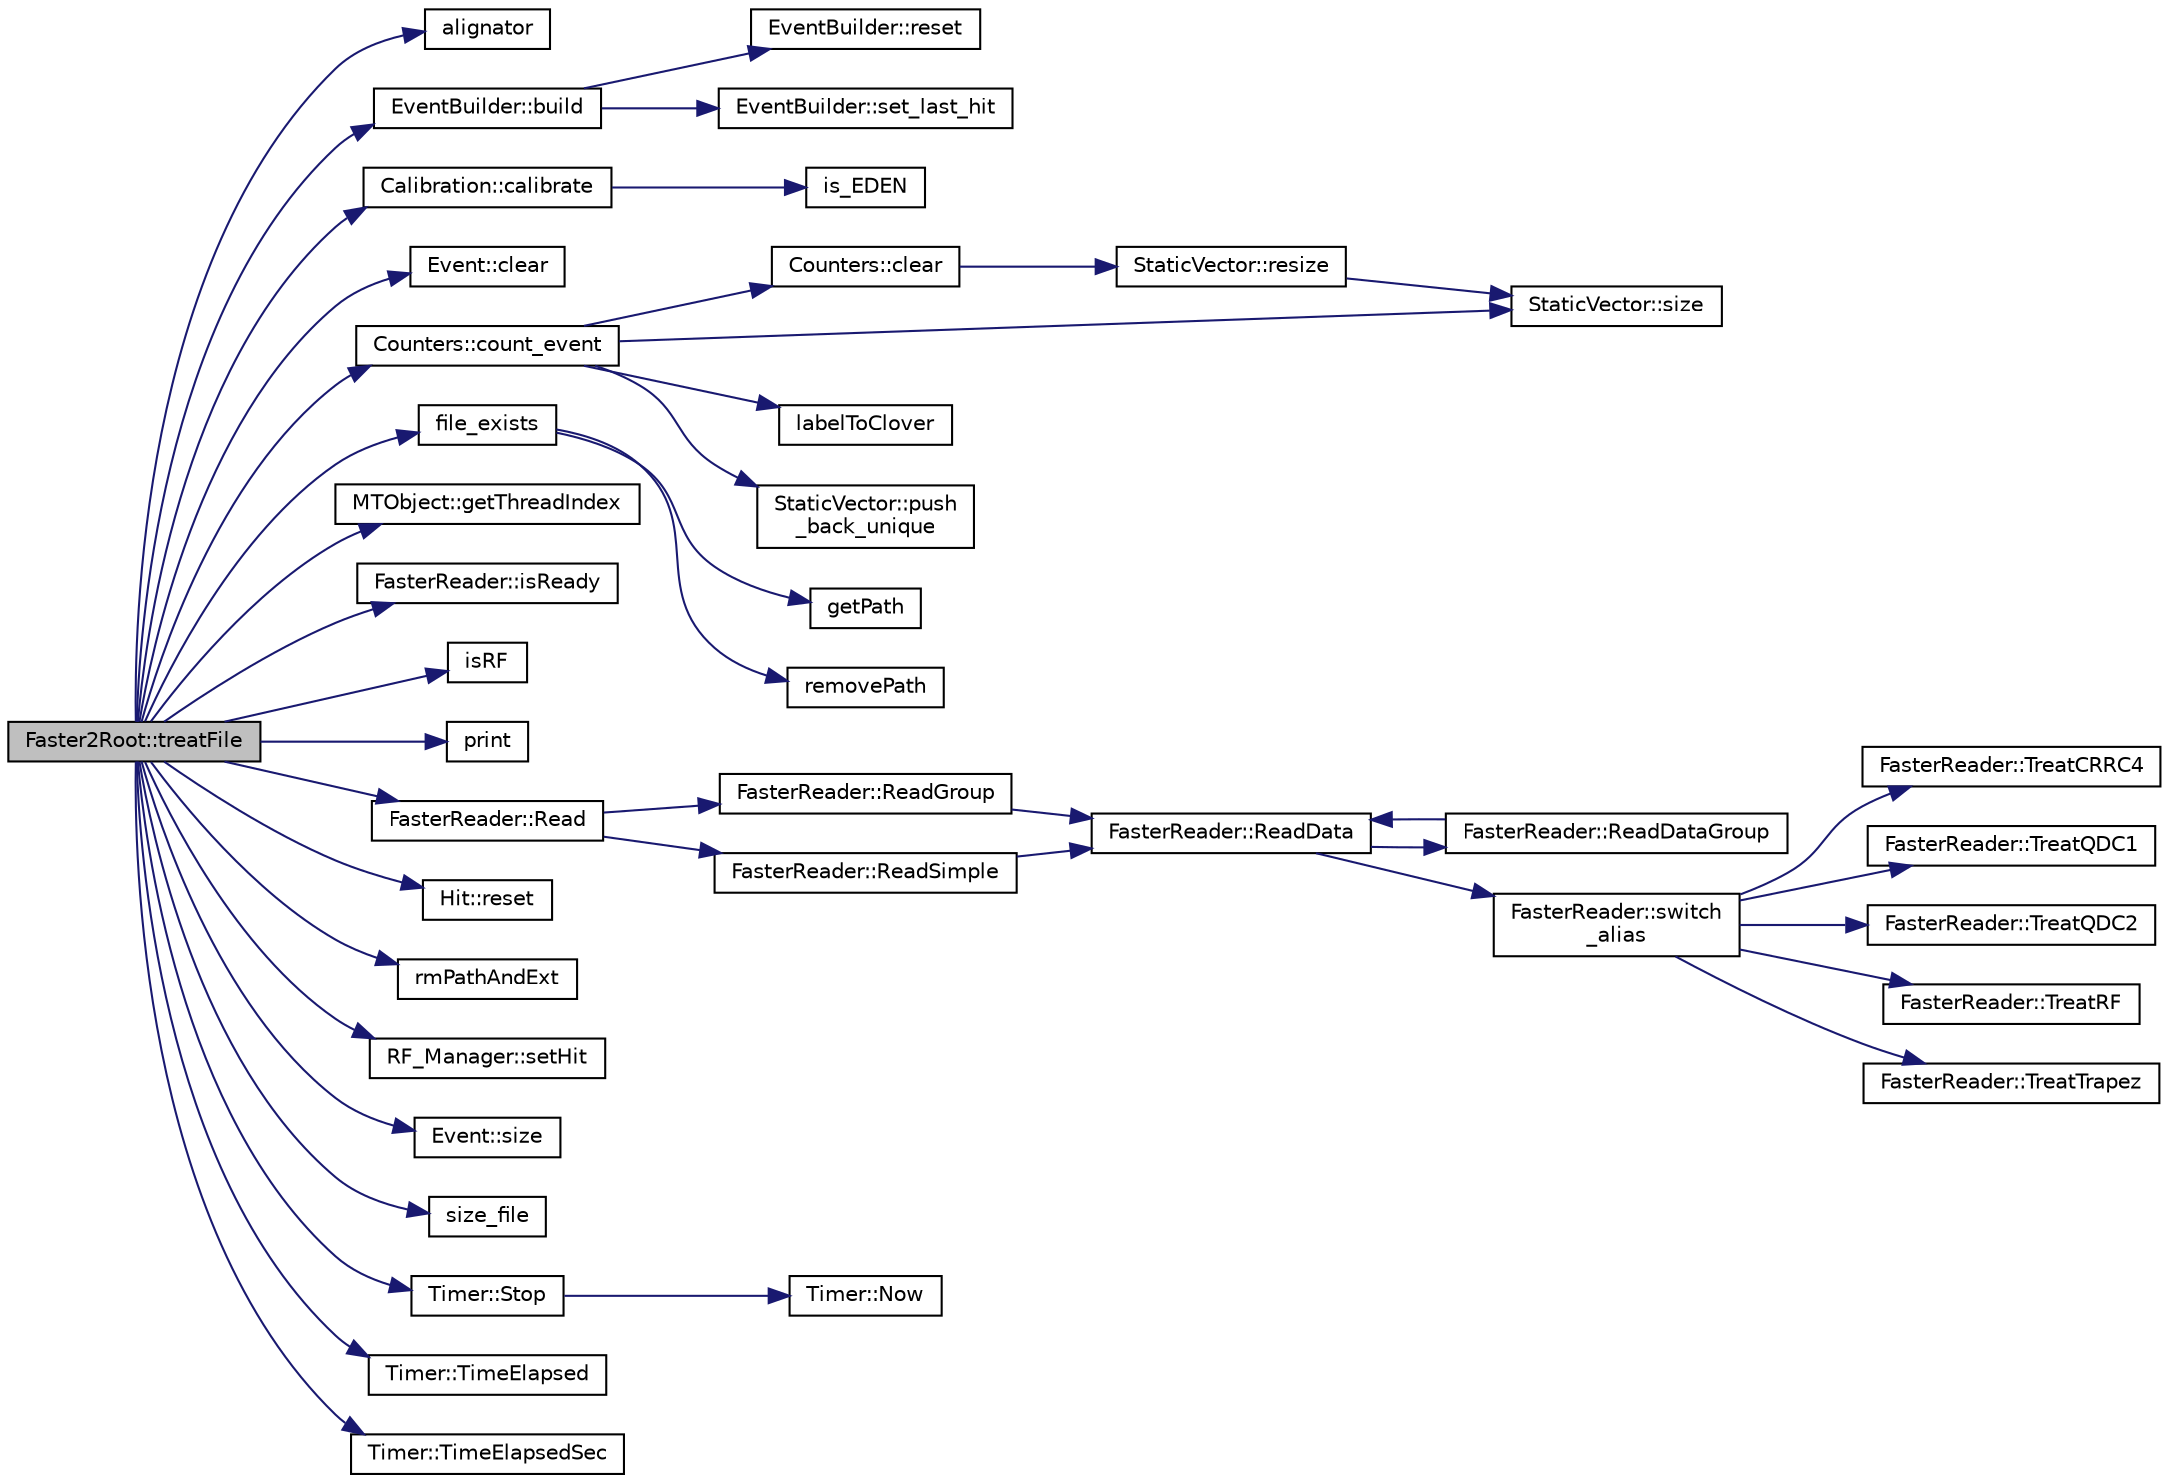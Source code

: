 digraph "Faster2Root::treatFile"
{
 // LATEX_PDF_SIZE
  edge [fontname="Helvetica",fontsize="10",labelfontname="Helvetica",labelfontsize="10"];
  node [fontname="Helvetica",fontsize="10",shape=record];
  rankdir="LR";
  Node1 [label="Faster2Root::treatFile",height=0.2,width=0.4,color="black", fillcolor="grey75", style="filled", fontcolor="black",tooltip=" "];
  Node1 -> Node2 [color="midnightblue",fontsize="10",style="solid",fontname="Helvetica"];
  Node2 [label="alignator",height=0.2,width=0.4,color="black", fillcolor="white", style="filled",URL="$utils_8hpp.html#aa312d5c8195d77850f9bf0739e3dfec0",tooltip=" "];
  Node1 -> Node3 [color="midnightblue",fontsize="10",style="solid",fontname="Helvetica"];
  Node3 [label="EventBuilder::build",height=0.2,width=0.4,color="black", fillcolor="white", style="filled",URL="$class_event_builder.html#a721b4b60a459c5a5c00ed3e1b513d636",tooltip=" "];
  Node3 -> Node4 [color="midnightblue",fontsize="10",style="solid",fontname="Helvetica"];
  Node4 [label="EventBuilder::reset",height=0.2,width=0.4,color="black", fillcolor="white", style="filled",URL="$class_event_builder.html#a96d24bbdba6a9cc0770bc1ec81c7c9e0",tooltip=" "];
  Node3 -> Node5 [color="midnightblue",fontsize="10",style="solid",fontname="Helvetica"];
  Node5 [label="EventBuilder::set_last_hit",height=0.2,width=0.4,color="black", fillcolor="white", style="filled",URL="$class_event_builder.html#a4f56ddbeef9ac86eca830a3742fb30c7",tooltip=" "];
  Node1 -> Node6 [color="midnightblue",fontsize="10",style="solid",fontname="Helvetica"];
  Node6 [label="Calibration::calibrate",height=0.2,width=0.4,color="black", fillcolor="white", style="filled",URL="$class_calibration.html#a1732880c01e21df259b4ff45dba24c59",tooltip=" "];
  Node6 -> Node7 [color="midnightblue",fontsize="10",style="solid",fontname="Helvetica"];
  Node7 [label="is_EDEN",height=0.2,width=0.4,color="black", fillcolor="white", style="filled",URL="$utils_8hpp.html#ae6bffa4b228c128267fc1f496a05c399",tooltip=" "];
  Node1 -> Node8 [color="midnightblue",fontsize="10",style="solid",fontname="Helvetica"];
  Node8 [label="Event::clear",height=0.2,width=0.4,color="black", fillcolor="white", style="filled",URL="$class_event.html#a0862af1471604bf30a4f50a5e028637a",tooltip=" "];
  Node1 -> Node9 [color="midnightblue",fontsize="10",style="solid",fontname="Helvetica"];
  Node9 [label="Counters::count_event",height=0.2,width=0.4,color="black", fillcolor="white", style="filled",URL="$class_counters.html#a438d855f700f802261df045b1f52723e",tooltip=" "];
  Node9 -> Node10 [color="midnightblue",fontsize="10",style="solid",fontname="Helvetica"];
  Node10 [label="Counters::clear",height=0.2,width=0.4,color="black", fillcolor="white", style="filled",URL="$class_counters.html#ada46b45bb45210aad28a4ebbd23f98f8",tooltip=" "];
  Node10 -> Node11 [color="midnightblue",fontsize="10",style="solid",fontname="Helvetica"];
  Node11 [label="StaticVector::resize",height=0.2,width=0.4,color="black", fillcolor="white", style="filled",URL="$class_static_vector.html#a98db043672c19cb73870db3cd7a2685e",tooltip=" "];
  Node11 -> Node12 [color="midnightblue",fontsize="10",style="solid",fontname="Helvetica"];
  Node12 [label="StaticVector::size",height=0.2,width=0.4,color="black", fillcolor="white", style="filled",URL="$class_static_vector.html#af9420302bfdf7b76855fce475105226a",tooltip=" "];
  Node9 -> Node13 [color="midnightblue",fontsize="10",style="solid",fontname="Helvetica"];
  Node13 [label="labelToClover",height=0.2,width=0.4,color="black", fillcolor="white", style="filled",URL="$_detectors_8hpp.html#a3a1bcbd4bbbca2cbdb4f56be34610256",tooltip=" "];
  Node9 -> Node14 [color="midnightblue",fontsize="10",style="solid",fontname="Helvetica"];
  Node14 [label="StaticVector::push\l_back_unique",height=0.2,width=0.4,color="black", fillcolor="white", style="filled",URL="$class_static_vector.html#a8f7771c0283c2b2e75b02cef0ba0fce7",tooltip=" "];
  Node9 -> Node12 [color="midnightblue",fontsize="10",style="solid",fontname="Helvetica"];
  Node1 -> Node15 [color="midnightblue",fontsize="10",style="solid",fontname="Helvetica"];
  Node15 [label="file_exists",height=0.2,width=0.4,color="black", fillcolor="white", style="filled",URL="$files__functions_8hpp.html#a6d165da5cc41e5429a9c03c6a6c68d96",tooltip=" "];
  Node15 -> Node16 [color="midnightblue",fontsize="10",style="solid",fontname="Helvetica"];
  Node16 [label="getPath",height=0.2,width=0.4,color="black", fillcolor="white", style="filled",URL="$files__functions_8hpp.html#ab1e262f27aaad28944f29cd2bbde417f",tooltip=" "];
  Node15 -> Node17 [color="midnightblue",fontsize="10",style="solid",fontname="Helvetica"];
  Node17 [label="removePath",height=0.2,width=0.4,color="black", fillcolor="white", style="filled",URL="$files__functions_8hpp.html#ad3a78346393c83676348f6bad34b8ce2",tooltip=" "];
  Node1 -> Node18 [color="midnightblue",fontsize="10",style="solid",fontname="Helvetica"];
  Node18 [label="MTObject::getThreadIndex",height=0.2,width=0.4,color="black", fillcolor="white", style="filled",URL="$class_m_t_object.html#ac58d31e459097547352bf2785dc8f40a",tooltip=" "];
  Node1 -> Node19 [color="midnightblue",fontsize="10",style="solid",fontname="Helvetica"];
  Node19 [label="FasterReader::isReady",height=0.2,width=0.4,color="black", fillcolor="white", style="filled",URL="$class_faster_reader.html#a5aefeb0380dfdd42d1e63b987989a118",tooltip="If the initialization went badly then returns false."];
  Node1 -> Node20 [color="midnightblue",fontsize="10",style="solid",fontname="Helvetica"];
  Node20 [label="isRF",height=0.2,width=0.4,color="black", fillcolor="white", style="filled",URL="$_detectors_8hpp.html#ab6f329e34b2122e3c788584b0907718c",tooltip=" "];
  Node1 -> Node21 [color="midnightblue",fontsize="10",style="solid",fontname="Helvetica"];
  Node21 [label="print",height=0.2,width=0.4,color="black", fillcolor="white", style="filled",URL="$utils_8hpp.html#a66ca7a7876bba06ed99b2fa6945cd2b0",tooltip=" "];
  Node1 -> Node22 [color="midnightblue",fontsize="10",style="solid",fontname="Helvetica"];
  Node22 [label="FasterReader::Read",height=0.2,width=0.4,color="black", fillcolor="white", style="filled",URL="$class_faster_reader.html#a2d05907241b80ed637b2ae5a01503756",tooltip="Main method. Extract the next hit from the data file and fills the Hit *m_hit object."];
  Node22 -> Node23 [color="midnightblue",fontsize="10",style="solid",fontname="Helvetica"];
  Node23 [label="FasterReader::ReadGroup",height=0.2,width=0.4,color="black", fillcolor="white", style="filled",URL="$class_faster_reader.html#aef9fb9be5f288b88bdb17616aab801bd",tooltip="Replace the standard ReadSimple if the faster data contains groups First of all, the m_write variable..."];
  Node23 -> Node24 [color="midnightblue",fontsize="10",style="solid",fontname="Helvetica"];
  Node24 [label="FasterReader::ReadData",height=0.2,width=0.4,color="black", fillcolor="white", style="filled",URL="$class_faster_reader.html#a0b2cd239d03d34e69b10418cb6292858",tooltip="Treats faster data."];
  Node24 -> Node25 [color="midnightblue",fontsize="10",style="solid",fontname="Helvetica"];
  Node25 [label="FasterReader::ReadDataGroup",height=0.2,width=0.4,color="black", fillcolor="white", style="filled",URL="$class_faster_reader.html#a64fb4fc3d241141f5d27df99906780fc",tooltip="Treats the faster data groups."];
  Node25 -> Node24 [color="midnightblue",fontsize="10",style="solid",fontname="Helvetica"];
  Node24 -> Node26 [color="midnightblue",fontsize="10",style="solid",fontname="Helvetica"];
  Node26 [label="FasterReader::switch\l_alias",height=0.2,width=0.4,color="black", fillcolor="white", style="filled",URL="$class_faster_reader.html#af3c8f411415fb3d9fe20cd8551bc24ed",tooltip="Treat the specific part of data (QDC gates, spectro ADC ...)"];
  Node26 -> Node27 [color="midnightblue",fontsize="10",style="solid",fontname="Helvetica"];
  Node27 [label="FasterReader::TreatCRRC4",height=0.2,width=0.4,color="black", fillcolor="white", style="filled",URL="$class_faster_reader.html#aa0d1eaa1b39778def2b7cd25581accef",tooltip="Load CRRC4 data."];
  Node26 -> Node28 [color="midnightblue",fontsize="10",style="solid",fontname="Helvetica"];
  Node28 [label="FasterReader::TreatQDC1",height=0.2,width=0.4,color="black", fillcolor="white", style="filled",URL="$class_faster_reader.html#aa5890b8ac1fdbcd4e2c544c1eeca537b",tooltip="Load QDC1 data."];
  Node26 -> Node29 [color="midnightblue",fontsize="10",style="solid",fontname="Helvetica"];
  Node29 [label="FasterReader::TreatQDC2",height=0.2,width=0.4,color="black", fillcolor="white", style="filled",URL="$class_faster_reader.html#a94fd509a6352735984a20c03fb046254",tooltip="Load QDC2 data."];
  Node26 -> Node30 [color="midnightblue",fontsize="10",style="solid",fontname="Helvetica"];
  Node30 [label="FasterReader::TreatRF",height=0.2,width=0.4,color="black", fillcolor="white", style="filled",URL="$class_faster_reader.html#ad2d7d3acd1a874f09f44f2adfa69d42c",tooltip="Load RF data."];
  Node26 -> Node31 [color="midnightblue",fontsize="10",style="solid",fontname="Helvetica"];
  Node31 [label="FasterReader::TreatTrapez",height=0.2,width=0.4,color="black", fillcolor="white", style="filled",URL="$class_faster_reader.html#a3ee31b1e6a4c60d72f8d989d2e08bcdf",tooltip="Load Trapez data."];
  Node22 -> Node32 [color="midnightblue",fontsize="10",style="solid",fontname="Helvetica"];
  Node32 [label="FasterReader::ReadSimple",height=0.2,width=0.4,color="black", fillcolor="white", style="filled",URL="$class_faster_reader.html#a60f1f638732c48c1b78cfe4dcd23d39b",tooltip="Read triggerless data."];
  Node32 -> Node24 [color="midnightblue",fontsize="10",style="solid",fontname="Helvetica"];
  Node1 -> Node33 [color="midnightblue",fontsize="10",style="solid",fontname="Helvetica"];
  Node33 [label="Hit::reset",height=0.2,width=0.4,color="black", fillcolor="white", style="filled",URL="$class_hit.html#a11ab514bf16c8173e974b6582ca6d37e",tooltip=" "];
  Node1 -> Node34 [color="midnightblue",fontsize="10",style="solid",fontname="Helvetica"];
  Node34 [label="rmPathAndExt",height=0.2,width=0.4,color="black", fillcolor="white", style="filled",URL="$files__functions_8hpp.html#a58f50a6390692cff52eef37fdaa94e56",tooltip=" "];
  Node1 -> Node35 [color="midnightblue",fontsize="10",style="solid",fontname="Helvetica"];
  Node35 [label="RF_Manager::setHit",height=0.2,width=0.4,color="black", fillcolor="white", style="filled",URL="$class_r_f___manager.html#a0261f2b02176a3e5562603c25f31d9a6",tooltip=" "];
  Node1 -> Node36 [color="midnightblue",fontsize="10",style="solid",fontname="Helvetica"];
  Node36 [label="Event::size",height=0.2,width=0.4,color="black", fillcolor="white", style="filled",URL="$class_event.html#a7fdb521f4dad83371a0144a8250fea59",tooltip=" "];
  Node1 -> Node37 [color="midnightblue",fontsize="10",style="solid",fontname="Helvetica"];
  Node37 [label="size_file",height=0.2,width=0.4,color="black", fillcolor="white", style="filled",URL="$files__functions_8hpp.html#a3a01792a9cfbdd1f2b358d878559a917",tooltip=" "];
  Node1 -> Node38 [color="midnightblue",fontsize="10",style="solid",fontname="Helvetica"];
  Node38 [label="Timer::Stop",height=0.2,width=0.4,color="black", fillcolor="white", style="filled",URL="$class_timer.html#a1f617c2e337f8a07fbee1b1fb9148b81",tooltip=" "];
  Node38 -> Node39 [color="midnightblue",fontsize="10",style="solid",fontname="Helvetica"];
  Node39 [label="Timer::Now",height=0.2,width=0.4,color="black", fillcolor="white", style="filled",URL="$class_timer.html#a7b0362b0627780584a43f8168be1a904",tooltip=" "];
  Node1 -> Node40 [color="midnightblue",fontsize="10",style="solid",fontname="Helvetica"];
  Node40 [label="Timer::TimeElapsed",height=0.2,width=0.4,color="black", fillcolor="white", style="filled",URL="$class_timer.html#a7307d5d05bf307cc432f64e1df0dba28",tooltip=" "];
  Node1 -> Node41 [color="midnightblue",fontsize="10",style="solid",fontname="Helvetica"];
  Node41 [label="Timer::TimeElapsedSec",height=0.2,width=0.4,color="black", fillcolor="white", style="filled",URL="$class_timer.html#a83883502ae50e45c21c33336450c9488",tooltip=" "];
}
